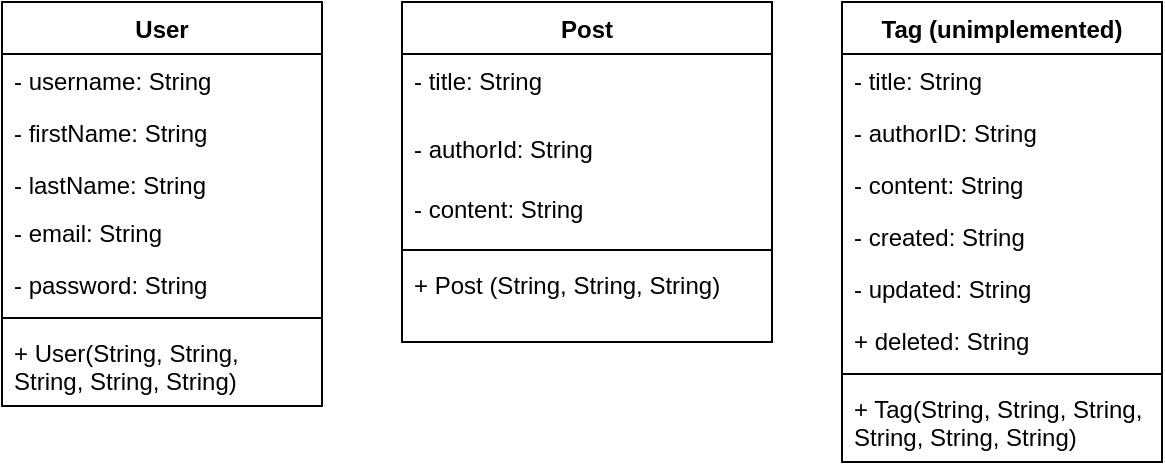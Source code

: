 <mxfile version="13.5.7" type="device" pages="2"><diagram id="C5RBs43oDa-KdzZeNtuy" name="Model Diagrams"><mxGraphModel dx="1106" dy="853" grid="1" gridSize="10" guides="1" tooltips="1" connect="1" arrows="1" fold="1" page="1" pageScale="1" pageWidth="827" pageHeight="1169" math="0" shadow="0"><root><mxCell id="WIyWlLk6GJQsqaUBKTNV-0"/><mxCell id="WIyWlLk6GJQsqaUBKTNV-1" parent="WIyWlLk6GJQsqaUBKTNV-0"/><mxCell id="ziuJc1KRJNQr86uQ773W-28" value="User" style="swimlane;fontStyle=1;align=center;verticalAlign=top;childLayout=stackLayout;horizontal=1;startSize=26;horizontalStack=0;resizeParent=1;resizeParentMax=0;resizeLast=0;collapsible=1;marginBottom=0;" parent="WIyWlLk6GJQsqaUBKTNV-1" vertex="1"><mxGeometry x="80" y="30" width="160" height="202" as="geometry"/></mxCell><mxCell id="zkfFHV4jXpPFQw0GAbJ--1" value="- username: String" style="text;align=left;verticalAlign=top;spacingLeft=4;spacingRight=4;overflow=hidden;rotatable=0;points=[[0,0.5],[1,0.5]];portConstraint=eastwest;" parent="ziuJc1KRJNQr86uQ773W-28" vertex="1"><mxGeometry y="26" width="160" height="26" as="geometry"/></mxCell><mxCell id="ziuJc1KRJNQr86uQ773W-29" value="- firstName: String" style="text;strokeColor=none;fillColor=none;align=left;verticalAlign=top;spacingLeft=4;spacingRight=4;overflow=hidden;rotatable=0;points=[[0,0.5],[1,0.5]];portConstraint=eastwest;" parent="ziuJc1KRJNQr86uQ773W-28" vertex="1"><mxGeometry y="52" width="160" height="26" as="geometry"/></mxCell><mxCell id="ziuJc1KRJNQr86uQ773W-39" value="- lastName: String" style="text;strokeColor=none;fillColor=none;align=left;verticalAlign=top;spacingLeft=4;spacingRight=4;overflow=hidden;rotatable=0;points=[[0,0.5],[1,0.5]];portConstraint=eastwest;" parent="ziuJc1KRJNQr86uQ773W-28" vertex="1"><mxGeometry y="78" width="160" height="24" as="geometry"/></mxCell><mxCell id="zkfFHV4jXpPFQw0GAbJ--3" value="- email: String" style="text;align=left;verticalAlign=top;spacingLeft=4;spacingRight=4;overflow=hidden;rotatable=0;points=[[0,0.5],[1,0.5]];portConstraint=eastwest;rounded=0;shadow=0;html=0;" parent="ziuJc1KRJNQr86uQ773W-28" vertex="1"><mxGeometry y="102" width="160" height="26" as="geometry"/></mxCell><mxCell id="51rYW-SpK63qow3ZH5RA-3" value="- password: String" style="text;align=left;verticalAlign=top;spacingLeft=4;spacingRight=4;overflow=hidden;rotatable=0;points=[[0,0.5],[1,0.5]];portConstraint=eastwest;rounded=0;shadow=0;html=0;" parent="ziuJc1KRJNQr86uQ773W-28" vertex="1"><mxGeometry y="128" width="160" height="26" as="geometry"/></mxCell><mxCell id="ziuJc1KRJNQr86uQ773W-30" value="" style="line;strokeWidth=1;fillColor=none;align=left;verticalAlign=middle;spacingTop=-1;spacingLeft=3;spacingRight=3;rotatable=0;labelPosition=right;points=[];portConstraint=eastwest;" parent="ziuJc1KRJNQr86uQ773W-28" vertex="1"><mxGeometry y="154" width="160" height="8" as="geometry"/></mxCell><mxCell id="zkfFHV4jXpPFQw0GAbJ--5" value="+ User(String, String, String, String, String)" style="text;align=left;verticalAlign=top;spacingLeft=4;spacingRight=4;overflow=hidden;rotatable=0;points=[[0,0.5],[1,0.5]];portConstraint=eastwest;whiteSpace=wrap;" parent="ziuJc1KRJNQr86uQ773W-28" vertex="1"><mxGeometry y="162" width="160" height="40" as="geometry"/></mxCell><mxCell id="51rYW-SpK63qow3ZH5RA-14" value="Post" style="swimlane;fontStyle=1;align=center;verticalAlign=top;childLayout=stackLayout;horizontal=1;startSize=26;horizontalStack=0;resizeParent=1;resizeParentMax=0;resizeLast=0;collapsible=1;marginBottom=0;" parent="WIyWlLk6GJQsqaUBKTNV-1" vertex="1"><mxGeometry x="280" y="30" width="185" height="170" as="geometry"/></mxCell><mxCell id="51rYW-SpK63qow3ZH5RA-15" value="- title: String" style="text;strokeColor=none;fillColor=none;align=left;verticalAlign=top;spacingLeft=4;spacingRight=4;overflow=hidden;rotatable=0;points=[[0,0.5],[1,0.5]];portConstraint=eastwest;" parent="51rYW-SpK63qow3ZH5RA-14" vertex="1"><mxGeometry y="26" width="185" height="34" as="geometry"/></mxCell><mxCell id="ziuJc1KRJNQr86uQ773W-40" value="- authorId: String" style="text;strokeColor=none;fillColor=none;align=left;verticalAlign=top;spacingLeft=4;spacingRight=4;overflow=hidden;rotatable=0;points=[[0,0.5],[1,0.5]];portConstraint=eastwest;" parent="51rYW-SpK63qow3ZH5RA-14" vertex="1"><mxGeometry y="60" width="185" height="30" as="geometry"/></mxCell><mxCell id="ziuJc1KRJNQr86uQ773W-41" value="- content: String" style="text;strokeColor=none;fillColor=none;align=left;verticalAlign=top;spacingLeft=4;spacingRight=4;overflow=hidden;rotatable=0;points=[[0,0.5],[1,0.5]];portConstraint=eastwest;" parent="51rYW-SpK63qow3ZH5RA-14" vertex="1"><mxGeometry y="90" width="185" height="30" as="geometry"/></mxCell><mxCell id="51rYW-SpK63qow3ZH5RA-16" value="" style="line;strokeWidth=1;fillColor=none;align=left;verticalAlign=middle;spacingTop=-1;spacingLeft=3;spacingRight=3;rotatable=0;labelPosition=right;points=[];portConstraint=eastwest;" parent="51rYW-SpK63qow3ZH5RA-14" vertex="1"><mxGeometry y="120" width="185" height="8" as="geometry"/></mxCell><mxCell id="51rYW-SpK63qow3ZH5RA-17" value="+ Post (String, String, String)" style="text;strokeColor=none;fillColor=none;align=left;verticalAlign=top;spacingLeft=4;spacingRight=4;overflow=hidden;rotatable=0;points=[[0,0.5],[1,0.5]];portConstraint=eastwest;whiteSpace=wrap;" parent="51rYW-SpK63qow3ZH5RA-14" vertex="1"><mxGeometry y="128" width="185" height="42" as="geometry"/></mxCell><mxCell id="1qlF6dHZ0m3vZIvFO-iw-1" value="Tag (unimplemented)" style="swimlane;fontStyle=1;align=center;verticalAlign=top;childLayout=stackLayout;horizontal=1;startSize=26;horizontalStack=0;resizeParent=1;resizeParentMax=0;resizeLast=0;collapsible=1;marginBottom=0;" parent="WIyWlLk6GJQsqaUBKTNV-1" vertex="1"><mxGeometry x="500" y="30" width="160" height="230" as="geometry"/></mxCell><mxCell id="1qlF6dHZ0m3vZIvFO-iw-2" value="- title: String" style="text;strokeColor=none;fillColor=none;align=left;verticalAlign=top;spacingLeft=4;spacingRight=4;overflow=hidden;rotatable=0;points=[[0,0.5],[1,0.5]];portConstraint=eastwest;" parent="1qlF6dHZ0m3vZIvFO-iw-1" vertex="1"><mxGeometry y="26" width="160" height="26" as="geometry"/></mxCell><mxCell id="1qlF6dHZ0m3vZIvFO-iw-5" value="- authorID: String" style="text;strokeColor=none;fillColor=none;align=left;verticalAlign=top;spacingLeft=4;spacingRight=4;overflow=hidden;rotatable=0;points=[[0,0.5],[1,0.5]];portConstraint=eastwest;" parent="1qlF6dHZ0m3vZIvFO-iw-1" vertex="1"><mxGeometry y="52" width="160" height="26" as="geometry"/></mxCell><mxCell id="1qlF6dHZ0m3vZIvFO-iw-6" value="- content: String" style="text;strokeColor=none;fillColor=none;align=left;verticalAlign=top;spacingLeft=4;spacingRight=4;overflow=hidden;rotatable=0;points=[[0,0.5],[1,0.5]];portConstraint=eastwest;" parent="1qlF6dHZ0m3vZIvFO-iw-1" vertex="1"><mxGeometry y="78" width="160" height="26" as="geometry"/></mxCell><mxCell id="1qlF6dHZ0m3vZIvFO-iw-7" value="- created: String" style="text;strokeColor=none;fillColor=none;align=left;verticalAlign=top;spacingLeft=4;spacingRight=4;overflow=hidden;rotatable=0;points=[[0,0.5],[1,0.5]];portConstraint=eastwest;" parent="1qlF6dHZ0m3vZIvFO-iw-1" vertex="1"><mxGeometry y="104" width="160" height="26" as="geometry"/></mxCell><mxCell id="1qlF6dHZ0m3vZIvFO-iw-8" value="- updated: String" style="text;strokeColor=none;fillColor=none;align=left;verticalAlign=top;spacingLeft=4;spacingRight=4;overflow=hidden;rotatable=0;points=[[0,0.5],[1,0.5]];portConstraint=eastwest;" parent="1qlF6dHZ0m3vZIvFO-iw-1" vertex="1"><mxGeometry y="130" width="160" height="26" as="geometry"/></mxCell><mxCell id="1qlF6dHZ0m3vZIvFO-iw-9" value="+ deleted: String" style="text;strokeColor=none;fillColor=none;align=left;verticalAlign=top;spacingLeft=4;spacingRight=4;overflow=hidden;rotatable=0;points=[[0,0.5],[1,0.5]];portConstraint=eastwest;" parent="1qlF6dHZ0m3vZIvFO-iw-1" vertex="1"><mxGeometry y="156" width="160" height="26" as="geometry"/></mxCell><mxCell id="1qlF6dHZ0m3vZIvFO-iw-3" value="" style="line;strokeWidth=1;fillColor=none;align=left;verticalAlign=middle;spacingTop=-1;spacingLeft=3;spacingRight=3;rotatable=0;labelPosition=right;points=[];portConstraint=eastwest;" parent="1qlF6dHZ0m3vZIvFO-iw-1" vertex="1"><mxGeometry y="182" width="160" height="8" as="geometry"/></mxCell><mxCell id="1qlF6dHZ0m3vZIvFO-iw-4" value="+ Tag(String, String, String, String, String, String)" style="text;strokeColor=none;fillColor=none;align=left;verticalAlign=top;spacingLeft=4;spacingRight=4;overflow=hidden;rotatable=0;points=[[0,0.5],[1,0.5]];portConstraint=eastwest;whiteSpace=wrap;" parent="1qlF6dHZ0m3vZIvFO-iw-1" vertex="1"><mxGeometry y="190" width="160" height="40" as="geometry"/></mxCell></root></mxGraphModel></diagram><diagram id="QOOMNZXq9hAnDHznhDGd" name="Data Access Diagrams"><mxGraphModel dx="946" dy="703" grid="1" gridSize="10" guides="1" tooltips="1" connect="1" arrows="1" fold="1" page="1" pageScale="1" pageWidth="850" pageHeight="1100" math="0" shadow="0"><root><mxCell id="upEe7rhddRWxhPCxzHkB-0"/><mxCell id="upEe7rhddRWxhPCxzHkB-1" parent="upEe7rhddRWxhPCxzHkB-0"/><mxCell id="upEe7rhddRWxhPCxzHkB-2" value="DataAccessObject" style="swimlane;fontStyle=1;align=center;verticalAlign=top;childLayout=stackLayout;horizontal=1;startSize=26;horizontalStack=0;resizeParent=1;resizeParentMax=0;resizeLast=0;collapsible=1;marginBottom=0;" vertex="1" parent="upEe7rhddRWxhPCxzHkB-1"><mxGeometry x="40" y="40" width="200" height="420" as="geometry"/></mxCell><mxCell id="upEe7rhddRWxhPCxzHkB-3" value="- jdbcTemplate: JdbcTemplate" style="text;align=left;verticalAlign=top;spacingLeft=4;spacingRight=4;overflow=hidden;rotatable=0;points=[[0,0.5],[1,0.5]];portConstraint=eastwest;" vertex="1" parent="upEe7rhddRWxhPCxzHkB-2"><mxGeometry y="26" width="200" height="26" as="geometry"/></mxCell><mxCell id="upEe7rhddRWxhPCxzHkB-8" value="" style="line;strokeWidth=1;fillColor=none;align=left;verticalAlign=middle;spacingTop=-1;spacingLeft=3;spacingRight=3;rotatable=0;labelPosition=right;points=[];portConstraint=eastwest;" vertex="1" parent="upEe7rhddRWxhPCxzHkB-2"><mxGeometry y="52" width="200" height="8" as="geometry"/></mxCell><mxCell id="upEe7rhddRWxhPCxzHkB-9" value="+ setDataSource (DataSource): void" style="text;align=left;verticalAlign=top;spacingLeft=4;spacingRight=4;overflow=hidden;rotatable=0;points=[[0,0.5],[1,0.5]];portConstraint=eastwest;whiteSpace=wrap;" vertex="1" parent="upEe7rhddRWxhPCxzHkB-2"><mxGeometry y="60" width="200" height="40" as="geometry"/></mxCell><mxCell id="upEe7rhddRWxhPCxzHkB-10" value="+ Login (String, String): boolean" style="text;align=left;verticalAlign=top;spacingLeft=4;spacingRight=4;overflow=hidden;rotatable=0;points=[[0,0.5],[1,0.5]];portConstraint=eastwest;whiteSpace=wrap;" vertex="1" parent="upEe7rhddRWxhPCxzHkB-2"><mxGeometry y="100" width="200" height="40" as="geometry"/></mxCell><mxCell id="upEe7rhddRWxhPCxzHkB-11" value="+ isAvailable (RegisterUserModel): boolean" style="text;align=left;verticalAlign=top;spacingLeft=4;spacingRight=4;overflow=hidden;rotatable=0;points=[[0,0.5],[1,0.5]];portConstraint=eastwest;whiteSpace=wrap;" vertex="1" parent="upEe7rhddRWxhPCxzHkB-2"><mxGeometry y="140" width="200" height="40" as="geometry"/></mxCell><mxCell id="upEe7rhddRWxhPCxzHkB-12" value="+ Register (RegisterUserModel): boolean" style="text;align=left;verticalAlign=top;spacingLeft=4;spacingRight=4;overflow=hidden;rotatable=0;points=[[0,0.5],[1,0.5]];portConstraint=eastwest;whiteSpace=wrap;" vertex="1" parent="upEe7rhddRWxhPCxzHkB-2"><mxGeometry y="180" width="200" height="40" as="geometry"/></mxCell><mxCell id="upEe7rhddRWxhPCxzHkB-13" value="+ create (UserModel): boolean" style="text;align=left;verticalAlign=top;spacingLeft=4;spacingRight=4;overflow=hidden;rotatable=0;points=[[0,0.5],[1,0.5]];portConstraint=eastwest;whiteSpace=wrap;" vertex="1" parent="upEe7rhddRWxhPCxzHkB-2"><mxGeometry y="220" width="200" height="40" as="geometry"/></mxCell><mxCell id="upEe7rhddRWxhPCxzHkB-14" value="+ update (UserModel): boolean" style="text;align=left;verticalAlign=top;spacingLeft=4;spacingRight=4;overflow=hidden;rotatable=0;points=[[0,0.5],[1,0.5]];portConstraint=eastwest;whiteSpace=wrap;" vertex="1" parent="upEe7rhddRWxhPCxzHkB-2"><mxGeometry y="260" width="200" height="40" as="geometry"/></mxCell><mxCell id="upEe7rhddRWxhPCxzHkB-15" value="+ delete (int): boolean" style="text;align=left;verticalAlign=top;spacingLeft=4;spacingRight=4;overflow=hidden;rotatable=0;points=[[0,0.5],[1,0.5]];portConstraint=eastwest;whiteSpace=wrap;" vertex="1" parent="upEe7rhddRWxhPCxzHkB-2"><mxGeometry y="300" width="200" height="40" as="geometry"/></mxCell><mxCell id="upEe7rhddRWxhPCxzHkB-16" value="+ findByID (int): UserModel" style="text;align=left;verticalAlign=top;spacingLeft=4;spacingRight=4;overflow=hidden;rotatable=0;points=[[0,0.5],[1,0.5]];portConstraint=eastwest;whiteSpace=wrap;" vertex="1" parent="upEe7rhddRWxhPCxzHkB-2"><mxGeometry y="340" width="200" height="40" as="geometry"/></mxCell><mxCell id="upEe7rhddRWxhPCxzHkB-17" value="+ findAll (): List&lt;UserModel&gt;" style="text;align=left;verticalAlign=top;spacingLeft=4;spacingRight=4;overflow=hidden;rotatable=0;points=[[0,0.5],[1,0.5]];portConstraint=eastwest;whiteSpace=wrap;" vertex="1" parent="upEe7rhddRWxhPCxzHkB-2"><mxGeometry y="380" width="200" height="40" as="geometry"/></mxCell><mxCell id="upEe7rhddRWxhPCxzHkB-18" value="BookService" style="swimlane;fontStyle=1;align=center;verticalAlign=top;childLayout=stackLayout;horizontal=1;startSize=26;horizontalStack=0;resizeParent=1;resizeParentMax=0;resizeLast=0;collapsible=1;marginBottom=0;" vertex="1" parent="upEe7rhddRWxhPCxzHkB-1"><mxGeometry x="320" y="40" width="200" height="300" as="geometry"/></mxCell><mxCell id="upEe7rhddRWxhPCxzHkB-19" value="- jdbcTemplate: JdbcTemplate" style="text;align=left;verticalAlign=top;spacingLeft=4;spacingRight=4;overflow=hidden;rotatable=0;points=[[0,0.5],[1,0.5]];portConstraint=eastwest;" vertex="1" parent="upEe7rhddRWxhPCxzHkB-18"><mxGeometry y="26" width="200" height="26" as="geometry"/></mxCell><mxCell id="upEe7rhddRWxhPCxzHkB-20" value="" style="line;strokeWidth=1;fillColor=none;align=left;verticalAlign=middle;spacingTop=-1;spacingLeft=3;spacingRight=3;rotatable=0;labelPosition=right;points=[];portConstraint=eastwest;" vertex="1" parent="upEe7rhddRWxhPCxzHkB-18"><mxGeometry y="52" width="200" height="8" as="geometry"/></mxCell><mxCell id="upEe7rhddRWxhPCxzHkB-21" value="+ setDataSource (DataSource): void" style="text;align=left;verticalAlign=top;spacingLeft=4;spacingRight=4;overflow=hidden;rotatable=0;points=[[0,0.5],[1,0.5]];portConstraint=eastwest;whiteSpace=wrap;" vertex="1" parent="upEe7rhddRWxhPCxzHkB-18"><mxGeometry y="60" width="200" height="40" as="geometry"/></mxCell><mxCell id="upEe7rhddRWxhPCxzHkB-22" value="+ create (BookModel): boolean" style="text;align=left;verticalAlign=top;spacingLeft=4;spacingRight=4;overflow=hidden;rotatable=0;points=[[0,0.5],[1,0.5]];portConstraint=eastwest;whiteSpace=wrap;" vertex="1" parent="upEe7rhddRWxhPCxzHkB-18"><mxGeometry y="100" width="200" height="40" as="geometry"/></mxCell><mxCell id="upEe7rhddRWxhPCxzHkB-23" value="+ update (BookModel): boolean" style="text;align=left;verticalAlign=top;spacingLeft=4;spacingRight=4;overflow=hidden;rotatable=0;points=[[0,0.5],[1,0.5]];portConstraint=eastwest;whiteSpace=wrap;" vertex="1" parent="upEe7rhddRWxhPCxzHkB-18"><mxGeometry y="140" width="200" height="40" as="geometry"/></mxCell><mxCell id="upEe7rhddRWxhPCxzHkB-24" value="+ findByID (int): BookModel" style="text;align=left;verticalAlign=top;spacingLeft=4;spacingRight=4;overflow=hidden;rotatable=0;points=[[0,0.5],[1,0.5]];portConstraint=eastwest;whiteSpace=wrap;" vertex="1" parent="upEe7rhddRWxhPCxzHkB-18"><mxGeometry y="180" width="200" height="40" as="geometry"/></mxCell><mxCell id="upEe7rhddRWxhPCxzHkB-25" value="+ findAll (): List&lt;BookModel&gt;" style="text;align=left;verticalAlign=top;spacingLeft=4;spacingRight=4;overflow=hidden;rotatable=0;points=[[0,0.5],[1,0.5]];portConstraint=eastwest;whiteSpace=wrap;" vertex="1" parent="upEe7rhddRWxhPCxzHkB-18"><mxGeometry y="220" width="200" height="40" as="geometry"/></mxCell><mxCell id="upEe7rhddRWxhPCxzHkB-26" value="+ delete (int): boolean" style="text;align=left;verticalAlign=top;spacingLeft=4;spacingRight=4;overflow=hidden;rotatable=0;points=[[0,0.5],[1,0.5]];portConstraint=eastwest;whiteSpace=wrap;" vertex="1" parent="upEe7rhddRWxhPCxzHkB-18"><mxGeometry y="260" width="200" height="40" as="geometry"/></mxCell></root></mxGraphModel></diagram></mxfile>